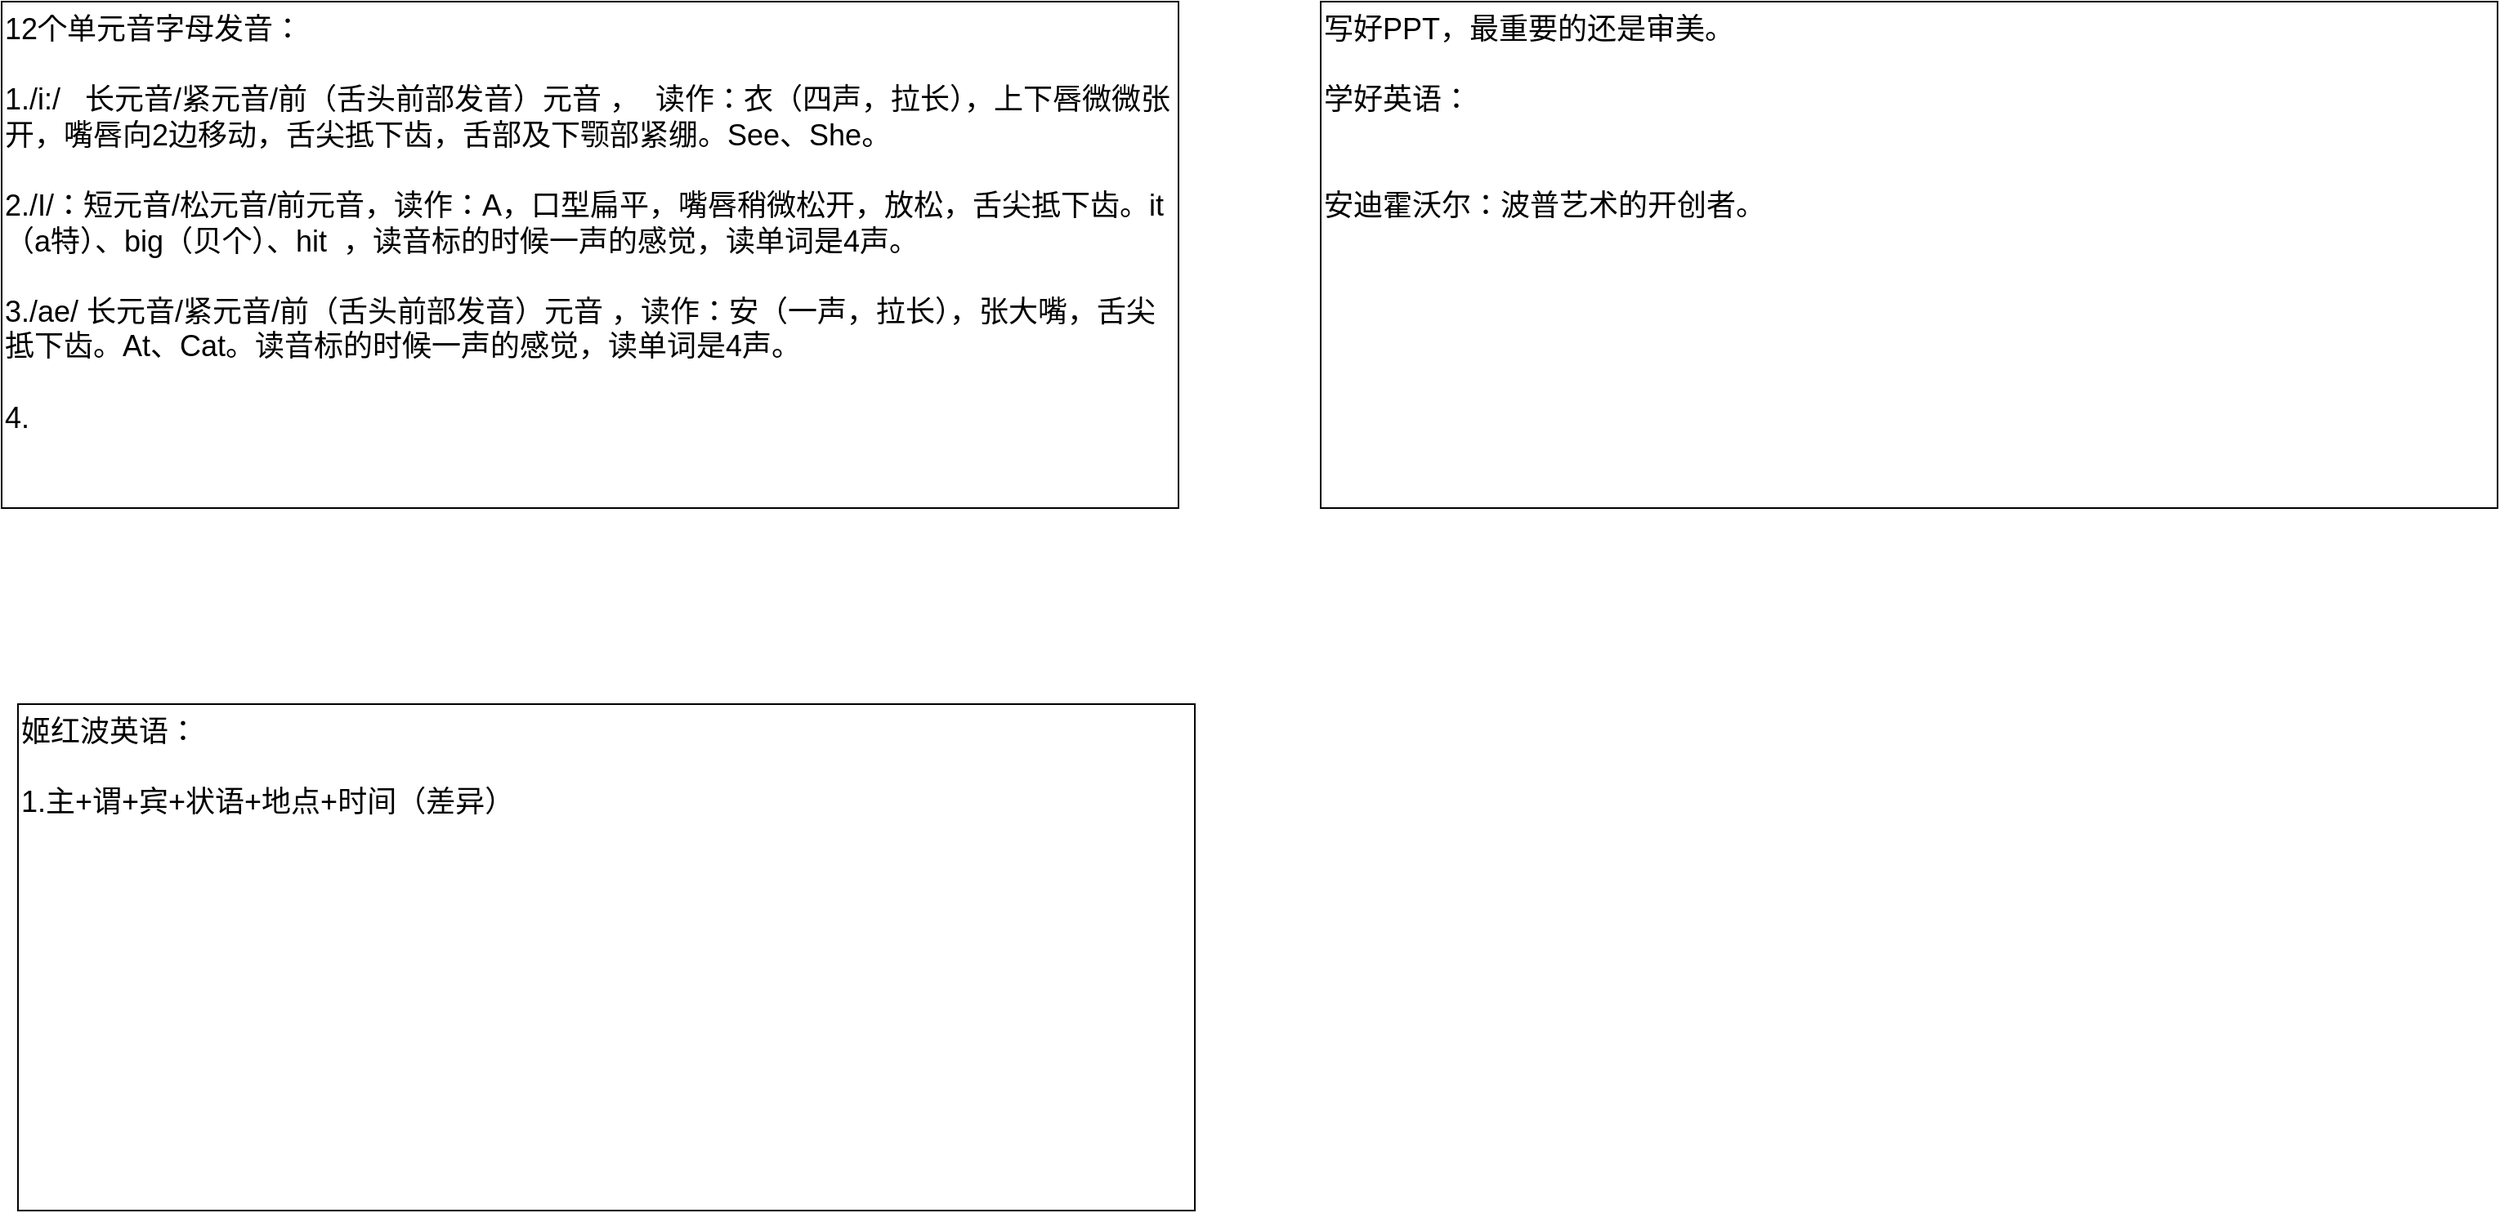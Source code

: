 <mxfile version="28.2.0">
  <diagram name="第 1 页" id="TGovTwwL7But7a9X8bMC">
    <mxGraphModel dx="2732" dy="1422" grid="1" gridSize="10" guides="1" tooltips="1" connect="1" arrows="1" fold="1" page="1" pageScale="1" pageWidth="827" pageHeight="1169" math="0" shadow="0">
      <root>
        <mxCell id="0" />
        <mxCell id="1" parent="0" />
        <mxCell id="uLltdjqib2W7RQXsCc4c-1" value="12个单元音字母发音：&lt;br&gt;&lt;br&gt;1./i:/&amp;nbsp; &amp;nbsp;长元音/紧元音/前（舌头前部发音）元音 ，&amp;nbsp; 读作：衣（四声，拉长），上下唇微微张开，嘴唇向2边移动，舌尖抵下齿，舌部及下颚部紧绷。See、She。&lt;br&gt;&lt;br&gt;2./I/：短元音/松元音/前元音，读作：A，口型扁平，嘴唇稍微松开，放松，舌尖抵下齿。it（a特）、big（贝个）、hit&amp;nbsp; ，读音标的时候一声的感觉，读单词是4声。&lt;br&gt;&lt;br&gt;3./ae/ 长元音/紧元音/前（舌头前部发音）元音&amp;nbsp;，读作：安（一声，拉长），张大嘴，舌尖抵下齿。At、Cat。读音标的时候一声的感觉，读单词是4声。&lt;br&gt;&lt;br&gt;4." style="rounded=0;whiteSpace=wrap;html=1;fontSize=18;verticalAlign=top;align=left;" parent="1" vertex="1">
          <mxGeometry x="20" y="40" width="720" height="310" as="geometry" />
        </mxCell>
        <mxCell id="ice0Nt_5gHe1XopD-pto-1" value="写好PPT，最重要的还是审美。&lt;div&gt;&lt;br&gt;&lt;/div&gt;&lt;div&gt;学好英语：&lt;/div&gt;&lt;div&gt;&lt;br&gt;&lt;/div&gt;&lt;div&gt;&lt;br&gt;&lt;/div&gt;&lt;div&gt;安迪霍沃尔：波普艺术的开创者。&lt;/div&gt;&lt;div&gt;&lt;br&gt;&lt;/div&gt;&lt;div&gt;&lt;br&gt;&lt;/div&gt;" style="rounded=0;whiteSpace=wrap;html=1;fontSize=18;verticalAlign=top;align=left;" parent="1" vertex="1">
          <mxGeometry x="827" y="40" width="720" height="310" as="geometry" />
        </mxCell>
        <mxCell id="R_t-2-VMGs6vvTkfNMz0-1" value="&lt;div&gt;姬红波英语：&lt;/div&gt;&lt;div&gt;&lt;br&gt;&lt;/div&gt;&lt;div&gt;1.主+谓+宾+状语+地点+时间（差异）&lt;/div&gt;&lt;div&gt;&lt;br&gt;&lt;/div&gt;" style="rounded=0;whiteSpace=wrap;html=1;fontSize=18;verticalAlign=top;align=left;" vertex="1" parent="1">
          <mxGeometry x="30" y="470" width="720" height="310" as="geometry" />
        </mxCell>
      </root>
    </mxGraphModel>
  </diagram>
</mxfile>
